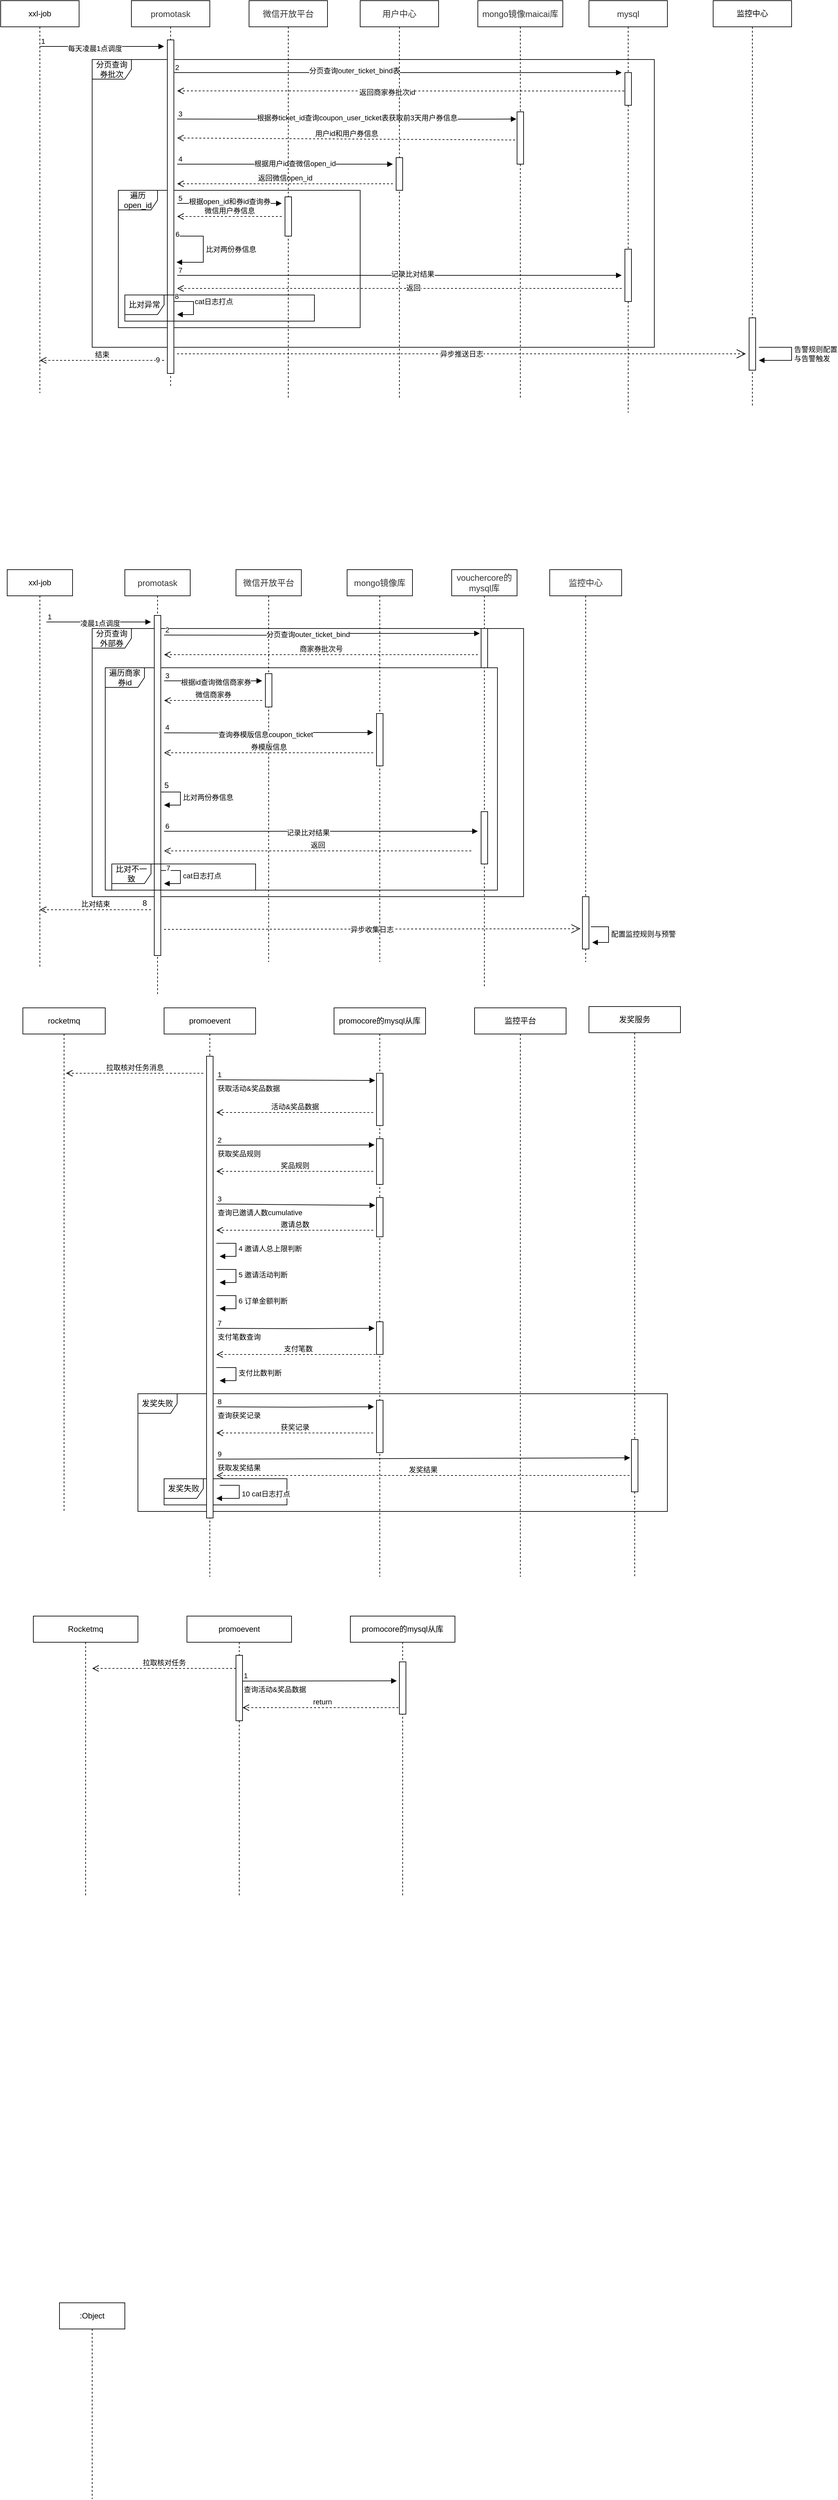 <mxfile version="14.9.8" type="github">
  <diagram id="Lko1mJjZazZBHu9Fduh9" name="Page-1">
    <mxGraphModel dx="1186" dy="614" grid="1" gridSize="10" guides="1" tooltips="1" connect="1" arrows="1" fold="1" page="1" pageScale="1" pageWidth="827" pageHeight="1169" math="0" shadow="0">
      <root>
        <mxCell id="0" />
        <mxCell id="1" parent="0" />
        <mxCell id="-2UiLBpFi5a7ax2FoRXW-70" value="发奖失败" style="shape=umlFrame;whiteSpace=wrap;html=1;" parent="1" vertex="1">
          <mxGeometry x="270" y="2320" width="188" height="40" as="geometry" />
        </mxCell>
        <mxCell id="-2UiLBpFi5a7ax2FoRXW-57" value="发奖失败" style="shape=umlFrame;whiteSpace=wrap;html=1;" parent="1" vertex="1">
          <mxGeometry x="230" y="2190" width="810" height="180" as="geometry" />
        </mxCell>
        <mxCell id="Q3sBBswvDzIRWrq1OGgR-147" value="分页查询外部券" style="shape=umlFrame;whiteSpace=wrap;html=1;" parent="1" vertex="1">
          <mxGeometry x="160" y="1020" width="660" height="410" as="geometry" />
        </mxCell>
        <mxCell id="Q3sBBswvDzIRWrq1OGgR-148" value="遍历商家券id" style="shape=umlFrame;whiteSpace=wrap;html=1;" parent="1" vertex="1">
          <mxGeometry x="180" y="1080" width="600" height="340" as="geometry" />
        </mxCell>
        <mxCell id="Q3sBBswvDzIRWrq1OGgR-82" value="分页查询券批次" style="shape=umlFrame;whiteSpace=wrap;html=1;" parent="1" vertex="1">
          <mxGeometry x="160" y="150" width="860" height="440" as="geometry" />
        </mxCell>
        <mxCell id="Q3sBBswvDzIRWrq1OGgR-76" value="遍历open_id" style="shape=umlFrame;whiteSpace=wrap;html=1;" parent="1" vertex="1">
          <mxGeometry x="200" y="350" width="370" height="210" as="geometry" />
        </mxCell>
        <mxCell id="Q3sBBswvDzIRWrq1OGgR-21" value="xxl-job" style="shape=umlLifeline;perimeter=lifelinePerimeter;whiteSpace=wrap;html=1;container=1;collapsible=0;recursiveResize=0;outlineConnect=0;" parent="1" vertex="1">
          <mxGeometry x="20" y="60" width="120" height="600" as="geometry" />
        </mxCell>
        <mxCell id="Q3sBBswvDzIRWrq1OGgR-22" value="&lt;font color=&quot;#323232&quot;&gt;&lt;span style=&quot;font-size: 13px ; background-color: rgba(255 , 255 , 255 , 0.01)&quot;&gt;promotask&lt;/span&gt;&lt;/font&gt;" style="shape=umlLifeline;perimeter=lifelinePerimeter;whiteSpace=wrap;html=1;container=1;collapsible=0;recursiveResize=0;outlineConnect=0;" parent="1" vertex="1">
          <mxGeometry x="220" y="60" width="120" height="590" as="geometry" />
        </mxCell>
        <mxCell id="Q3sBBswvDzIRWrq1OGgR-30" value="" style="html=1;points=[];perimeter=orthogonalPerimeter;" parent="Q3sBBswvDzIRWrq1OGgR-22" vertex="1">
          <mxGeometry x="55" y="60" width="10" height="510" as="geometry" />
        </mxCell>
        <mxCell id="Q3sBBswvDzIRWrq1OGgR-35" value="" style="endArrow=block;endFill=1;html=1;align=left;verticalAlign=top;" parent="Q3sBBswvDzIRWrq1OGgR-22" edge="1">
          <mxGeometry x="-1" relative="1" as="geometry">
            <mxPoint x="65" y="110" as="sourcePoint" />
            <mxPoint x="750" y="110" as="targetPoint" />
          </mxGeometry>
        </mxCell>
        <mxCell id="Q3sBBswvDzIRWrq1OGgR-36" value="2" style="edgeLabel;resizable=0;html=1;align=left;verticalAlign=bottom;" parent="Q3sBBswvDzIRWrq1OGgR-35" connectable="0" vertex="1">
          <mxGeometry x="-1" relative="1" as="geometry" />
        </mxCell>
        <mxCell id="Q3sBBswvDzIRWrq1OGgR-37" value="&lt;span style=&quot;font-size: 11px&quot;&gt;分页查询outer_ticket_bind表&lt;/span&gt;" style="edgeLabel;html=1;align=center;verticalAlign=middle;resizable=0;points=[];" parent="Q3sBBswvDzIRWrq1OGgR-35" vertex="1" connectable="0">
          <mxGeometry x="-0.194" y="3" relative="1" as="geometry">
            <mxPoint as="offset" />
          </mxGeometry>
        </mxCell>
        <mxCell id="Q3sBBswvDzIRWrq1OGgR-43" value="" style="endArrow=block;endFill=1;html=1;edgeStyle=orthogonalEdgeStyle;align=left;verticalAlign=top;entryX=-0.1;entryY=0.138;entryDx=0;entryDy=0;entryPerimeter=0;" parent="Q3sBBswvDzIRWrq1OGgR-22" target="Q3sBBswvDzIRWrq1OGgR-41" edge="1">
          <mxGeometry x="-1" relative="1" as="geometry">
            <mxPoint x="70" y="181" as="sourcePoint" />
            <mxPoint x="230" y="180" as="targetPoint" />
          </mxGeometry>
        </mxCell>
        <mxCell id="Q3sBBswvDzIRWrq1OGgR-44" value="3" style="edgeLabel;resizable=0;html=1;align=left;verticalAlign=bottom;" parent="Q3sBBswvDzIRWrq1OGgR-43" connectable="0" vertex="1">
          <mxGeometry x="-1" relative="1" as="geometry" />
        </mxCell>
        <mxCell id="Q3sBBswvDzIRWrq1OGgR-45" value="根据券ticket_id查询coupon_user_ticket表获取前3天用户券信息" style="edgeLabel;html=1;align=center;verticalAlign=middle;resizable=0;points=[];" parent="Q3sBBswvDzIRWrq1OGgR-43" vertex="1" connectable="0">
          <mxGeometry x="0.06" y="2" relative="1" as="geometry">
            <mxPoint as="offset" />
          </mxGeometry>
        </mxCell>
        <mxCell id="Q3sBBswvDzIRWrq1OGgR-46" value="用户id和用户券信息" style="html=1;verticalAlign=bottom;endArrow=open;dashed=1;endSize=8;exitX=-0.3;exitY=0.538;exitDx=0;exitDy=0;exitPerimeter=0;" parent="Q3sBBswvDzIRWrq1OGgR-22" source="Q3sBBswvDzIRWrq1OGgR-41" edge="1">
          <mxGeometry relative="1" as="geometry">
            <mxPoint x="580" y="210" as="sourcePoint" />
            <mxPoint x="70" y="210" as="targetPoint" />
          </mxGeometry>
        </mxCell>
        <mxCell id="Q3sBBswvDzIRWrq1OGgR-48" value="" style="endArrow=block;endFill=1;html=1;edgeStyle=orthogonalEdgeStyle;align=left;verticalAlign=top;" parent="Q3sBBswvDzIRWrq1OGgR-22" edge="1">
          <mxGeometry x="-1" relative="1" as="geometry">
            <mxPoint x="70" y="250" as="sourcePoint" />
            <mxPoint x="400" y="250" as="targetPoint" />
          </mxGeometry>
        </mxCell>
        <mxCell id="Q3sBBswvDzIRWrq1OGgR-49" value="4" style="edgeLabel;resizable=0;html=1;align=left;verticalAlign=bottom;" parent="Q3sBBswvDzIRWrq1OGgR-48" connectable="0" vertex="1">
          <mxGeometry x="-1" relative="1" as="geometry" />
        </mxCell>
        <mxCell id="Q3sBBswvDzIRWrq1OGgR-50" value="根据用户id查微信open_id" style="edgeLabel;html=1;align=center;verticalAlign=middle;resizable=0;points=[];" parent="Q3sBBswvDzIRWrq1OGgR-48" vertex="1" connectable="0">
          <mxGeometry x="0.091" y="1" relative="1" as="geometry">
            <mxPoint as="offset" />
          </mxGeometry>
        </mxCell>
        <mxCell id="Q3sBBswvDzIRWrq1OGgR-51" value="返回微信open_id" style="html=1;verticalAlign=bottom;endArrow=open;dashed=1;endSize=8;" parent="Q3sBBswvDzIRWrq1OGgR-22" edge="1">
          <mxGeometry relative="1" as="geometry">
            <mxPoint x="400" y="280" as="sourcePoint" />
            <mxPoint x="70" y="280" as="targetPoint" />
          </mxGeometry>
        </mxCell>
        <mxCell id="Q3sBBswvDzIRWrq1OGgR-54" value="" style="endArrow=block;endFill=1;html=1;edgeStyle=orthogonalEdgeStyle;align=left;verticalAlign=top;" parent="Q3sBBswvDzIRWrq1OGgR-22" edge="1">
          <mxGeometry x="-1" relative="1" as="geometry">
            <mxPoint x="70" y="310" as="sourcePoint" />
            <mxPoint x="230" y="310" as="targetPoint" />
          </mxGeometry>
        </mxCell>
        <mxCell id="Q3sBBswvDzIRWrq1OGgR-55" value="5" style="edgeLabel;resizable=0;html=1;align=left;verticalAlign=bottom;" parent="Q3sBBswvDzIRWrq1OGgR-54" connectable="0" vertex="1">
          <mxGeometry x="-1" relative="1" as="geometry" />
        </mxCell>
        <mxCell id="Q3sBBswvDzIRWrq1OGgR-56" value="根据open_id和券id查询券" style="edgeLabel;html=1;align=center;verticalAlign=middle;resizable=0;points=[];" parent="Q3sBBswvDzIRWrq1OGgR-54" vertex="1" connectable="0">
          <mxGeometry y="3" relative="1" as="geometry">
            <mxPoint as="offset" />
          </mxGeometry>
        </mxCell>
        <mxCell id="Q3sBBswvDzIRWrq1OGgR-57" value="微信用户券信息" style="html=1;verticalAlign=bottom;endArrow=open;dashed=1;endSize=8;" parent="Q3sBBswvDzIRWrq1OGgR-22" edge="1">
          <mxGeometry relative="1" as="geometry">
            <mxPoint x="230" y="330" as="sourcePoint" />
            <mxPoint x="70" y="330" as="targetPoint" />
          </mxGeometry>
        </mxCell>
        <mxCell id="Q3sBBswvDzIRWrq1OGgR-154" value="" style="endArrow=block;endFill=1;html=1;edgeStyle=orthogonalEdgeStyle;align=left;verticalAlign=top;" parent="Q3sBBswvDzIRWrq1OGgR-22" edge="1">
          <mxGeometry x="-1" relative="1" as="geometry">
            <mxPoint x="70" y="420" as="sourcePoint" />
            <mxPoint x="750" y="420" as="targetPoint" />
          </mxGeometry>
        </mxCell>
        <mxCell id="Q3sBBswvDzIRWrq1OGgR-155" value="7" style="edgeLabel;resizable=0;html=1;align=left;verticalAlign=bottom;" parent="Q3sBBswvDzIRWrq1OGgR-154" connectable="0" vertex="1">
          <mxGeometry x="-1" relative="1" as="geometry" />
        </mxCell>
        <mxCell id="Q3sBBswvDzIRWrq1OGgR-156" value="记录比对结果" style="edgeLabel;html=1;align=center;verticalAlign=middle;resizable=0;points=[];" parent="Q3sBBswvDzIRWrq1OGgR-154" vertex="1" connectable="0">
          <mxGeometry x="0.059" y="2" relative="1" as="geometry">
            <mxPoint as="offset" />
          </mxGeometry>
        </mxCell>
        <mxCell id="Q3sBBswvDzIRWrq1OGgR-157" value="" style="html=1;verticalAlign=bottom;endArrow=open;dashed=1;endSize=8;" parent="Q3sBBswvDzIRWrq1OGgR-22" edge="1">
          <mxGeometry x="0.25" y="-10" relative="1" as="geometry">
            <mxPoint x="750" y="440" as="sourcePoint" />
            <mxPoint x="70" y="440" as="targetPoint" />
            <mxPoint as="offset" />
          </mxGeometry>
        </mxCell>
        <mxCell id="Q3sBBswvDzIRWrq1OGgR-158" value="返回" style="edgeLabel;html=1;align=center;verticalAlign=middle;resizable=0;points=[];" parent="Q3sBBswvDzIRWrq1OGgR-157" vertex="1" connectable="0">
          <mxGeometry x="-0.062" y="-1" relative="1" as="geometry">
            <mxPoint as="offset" />
          </mxGeometry>
        </mxCell>
        <mxCell id="Q3sBBswvDzIRWrq1OGgR-23" value="&lt;span style=&quot;color: rgb(50 , 50 , 50) ; font-size: 13px ; background-color: rgba(255 , 255 , 255 , 0.01)&quot;&gt;用户中心&lt;/span&gt;" style="shape=umlLifeline;perimeter=lifelinePerimeter;whiteSpace=wrap;html=1;container=1;collapsible=0;recursiveResize=0;outlineConnect=0;" parent="1" vertex="1">
          <mxGeometry x="570" y="60" width="120" height="610" as="geometry" />
        </mxCell>
        <mxCell id="Q3sBBswvDzIRWrq1OGgR-47" value="" style="html=1;points=[];perimeter=orthogonalPerimeter;" parent="Q3sBBswvDzIRWrq1OGgR-23" vertex="1">
          <mxGeometry x="55" y="240" width="10" height="50" as="geometry" />
        </mxCell>
        <mxCell id="Q3sBBswvDzIRWrq1OGgR-26" value="&lt;span style=&quot;color: rgb(50 , 50 , 50) ; font-size: 13px ; background-color: rgba(255 , 255 , 255 , 0.01)&quot;&gt;微信开放平台&lt;/span&gt;" style="shape=umlLifeline;perimeter=lifelinePerimeter;whiteSpace=wrap;html=1;container=1;collapsible=0;recursiveResize=0;outlineConnect=0;" parent="1" vertex="1">
          <mxGeometry x="400" y="60" width="120" height="610" as="geometry" />
        </mxCell>
        <mxCell id="Q3sBBswvDzIRWrq1OGgR-52" value="" style="html=1;points=[];perimeter=orthogonalPerimeter;" parent="Q3sBBswvDzIRWrq1OGgR-26" vertex="1">
          <mxGeometry x="55" y="300" width="10" height="60" as="geometry" />
        </mxCell>
        <mxCell id="Q3sBBswvDzIRWrq1OGgR-27" value="&lt;span style=&quot;color: rgb(50 , 50 , 50) ; font-size: 13px ; background-color: rgba(255 , 255 , 255 , 0.01)&quot;&gt;mongo镜像maicai库&lt;/span&gt;" style="shape=umlLifeline;perimeter=lifelinePerimeter;whiteSpace=wrap;html=1;container=1;collapsible=0;recursiveResize=0;outlineConnect=0;" parent="1" vertex="1">
          <mxGeometry x="750" y="60" width="130" height="610" as="geometry" />
        </mxCell>
        <mxCell id="Q3sBBswvDzIRWrq1OGgR-41" value="" style="html=1;points=[];perimeter=orthogonalPerimeter;" parent="Q3sBBswvDzIRWrq1OGgR-27" vertex="1">
          <mxGeometry x="60" y="170" width="10" height="80" as="geometry" />
        </mxCell>
        <mxCell id="Q3sBBswvDzIRWrq1OGgR-28" value="&lt;span style=&quot;color: rgb(50 , 50 , 50) ; font-size: 13px ; background-color: rgba(255 , 255 , 255 , 0.01)&quot;&gt;mysql&lt;/span&gt;" style="shape=umlLifeline;perimeter=lifelinePerimeter;whiteSpace=wrap;html=1;container=1;collapsible=0;recursiveResize=0;outlineConnect=0;" parent="1" vertex="1">
          <mxGeometry x="920" y="60" width="120" height="630" as="geometry" />
        </mxCell>
        <mxCell id="Q3sBBswvDzIRWrq1OGgR-31" value="" style="endArrow=block;endFill=1;html=1;align=left;verticalAlign=top;exitX=1.5;exitY=0.238;exitDx=0;exitDy=0;exitPerimeter=0;" parent="1" edge="1">
          <mxGeometry x="-1" relative="1" as="geometry">
            <mxPoint x="80" y="130.0" as="sourcePoint" />
            <mxPoint x="270" y="130" as="targetPoint" />
          </mxGeometry>
        </mxCell>
        <mxCell id="Q3sBBswvDzIRWrq1OGgR-32" value="1" style="edgeLabel;resizable=0;html=1;align=left;verticalAlign=bottom;" parent="Q3sBBswvDzIRWrq1OGgR-31" connectable="0" vertex="1">
          <mxGeometry x="-1" relative="1" as="geometry" />
        </mxCell>
        <mxCell id="Q3sBBswvDzIRWrq1OGgR-33" value="每天凌晨1点调度" style="edgeLabel;html=1;align=center;verticalAlign=middle;resizable=0;points=[];" parent="Q3sBBswvDzIRWrq1OGgR-31" vertex="1" connectable="0">
          <mxGeometry x="-0.122" y="-3" relative="1" as="geometry">
            <mxPoint as="offset" />
          </mxGeometry>
        </mxCell>
        <mxCell id="Q3sBBswvDzIRWrq1OGgR-34" value="" style="html=1;points=[];perimeter=orthogonalPerimeter;" parent="1" vertex="1">
          <mxGeometry x="975" y="170" width="10" height="50" as="geometry" />
        </mxCell>
        <mxCell id="Q3sBBswvDzIRWrq1OGgR-39" value="" style="html=1;verticalAlign=bottom;endArrow=open;dashed=1;endSize=8;exitX=-0.1;exitY=0.563;exitDx=0;exitDy=0;exitPerimeter=0;" parent="1" source="Q3sBBswvDzIRWrq1OGgR-34" edge="1">
          <mxGeometry relative="1" as="geometry">
            <mxPoint x="960" y="210" as="sourcePoint" />
            <mxPoint x="290" y="198" as="targetPoint" />
          </mxGeometry>
        </mxCell>
        <mxCell id="Q3sBBswvDzIRWrq1OGgR-40" value="&lt;span style=&quot;font-size: 11px&quot;&gt;返回商家券批次id&lt;/span&gt;" style="edgeLabel;html=1;align=center;verticalAlign=middle;resizable=0;points=[];" parent="Q3sBBswvDzIRWrq1OGgR-39" vertex="1" connectable="0">
          <mxGeometry x="0.063" y="2" relative="1" as="geometry">
            <mxPoint as="offset" />
          </mxGeometry>
        </mxCell>
        <mxCell id="Q3sBBswvDzIRWrq1OGgR-60" value="比对两份券信息" style="edgeStyle=orthogonalEdgeStyle;html=1;align=left;spacingLeft=2;endArrow=block;rounded=0;" parent="1" edge="1">
          <mxGeometry relative="1" as="geometry">
            <mxPoint x="289" y="420" as="sourcePoint" />
            <Array as="points">
              <mxPoint x="289" y="420" />
              <mxPoint x="330" y="420" />
              <mxPoint x="330" y="460" />
            </Array>
            <mxPoint x="289" y="460" as="targetPoint" />
          </mxGeometry>
        </mxCell>
        <mxCell id="Q3sBBswvDzIRWrq1OGgR-73" value="6" style="edgeLabel;html=1;align=center;verticalAlign=middle;resizable=0;points=[];" parent="Q3sBBswvDzIRWrq1OGgR-60" vertex="1" connectable="0">
          <mxGeometry x="-0.984" y="3" relative="1" as="geometry">
            <mxPoint as="offset" />
          </mxGeometry>
        </mxCell>
        <mxCell id="Q3sBBswvDzIRWrq1OGgR-83" value="结束" style="html=1;verticalAlign=bottom;endArrow=open;dashed=1;endSize=8;" parent="1" target="Q3sBBswvDzIRWrq1OGgR-21" edge="1">
          <mxGeometry relative="1" as="geometry">
            <mxPoint x="270" y="610" as="sourcePoint" />
            <mxPoint x="90" y="570" as="targetPoint" />
          </mxGeometry>
        </mxCell>
        <mxCell id="Q3sBBswvDzIRWrq1OGgR-88" value="9" style="edgeLabel;html=1;align=center;verticalAlign=middle;resizable=0;points=[];" parent="Q3sBBswvDzIRWrq1OGgR-83" vertex="1" connectable="0">
          <mxGeometry x="-0.889" y="-1" relative="1" as="geometry">
            <mxPoint as="offset" />
          </mxGeometry>
        </mxCell>
        <mxCell id="Q3sBBswvDzIRWrq1OGgR-89" value="比对异常" style="shape=umlFrame;whiteSpace=wrap;html=1;" parent="1" vertex="1">
          <mxGeometry x="210" y="510" width="290" height="40" as="geometry" />
        </mxCell>
        <mxCell id="Q3sBBswvDzIRWrq1OGgR-95" value="cat日志打点" style="edgeStyle=orthogonalEdgeStyle;html=1;align=left;spacingLeft=2;endArrow=block;rounded=0;entryX=1;entryY=0;" parent="1" edge="1">
          <mxGeometry relative="1" as="geometry">
            <mxPoint x="285" y="500" as="sourcePoint" />
            <Array as="points">
              <mxPoint x="315" y="520" />
            </Array>
            <mxPoint x="290" y="540" as="targetPoint" />
          </mxGeometry>
        </mxCell>
        <mxCell id="Q3sBBswvDzIRWrq1OGgR-159" value="8" style="edgeLabel;html=1;align=center;verticalAlign=middle;resizable=0;points=[];" parent="Q3sBBswvDzIRWrq1OGgR-95" vertex="1" connectable="0">
          <mxGeometry x="-0.747" y="4" relative="1" as="geometry">
            <mxPoint as="offset" />
          </mxGeometry>
        </mxCell>
        <mxCell id="Q3sBBswvDzIRWrq1OGgR-96" value="监控中心" style="shape=umlLifeline;perimeter=lifelinePerimeter;whiteSpace=wrap;html=1;container=1;collapsible=0;recursiveResize=0;outlineConnect=0;" parent="1" vertex="1">
          <mxGeometry x="1110" y="60" width="120" height="620" as="geometry" />
        </mxCell>
        <mxCell id="Q3sBBswvDzIRWrq1OGgR-98" value="" style="html=1;points=[];perimeter=orthogonalPerimeter;" parent="Q3sBBswvDzIRWrq1OGgR-96" vertex="1">
          <mxGeometry x="55" y="485" width="10" height="80" as="geometry" />
        </mxCell>
        <mxCell id="Q3sBBswvDzIRWrq1OGgR-100" value="告警规则配置&lt;br&gt;与告警触发" style="edgeStyle=orthogonalEdgeStyle;html=1;align=left;spacingLeft=2;endArrow=block;rounded=0;" parent="Q3sBBswvDzIRWrq1OGgR-96" edge="1">
          <mxGeometry relative="1" as="geometry">
            <mxPoint x="70" y="530" as="sourcePoint" />
            <Array as="points">
              <mxPoint x="120" y="530" />
              <mxPoint x="120" y="550" />
            </Array>
            <mxPoint x="70" y="550" as="targetPoint" />
          </mxGeometry>
        </mxCell>
        <mxCell id="Q3sBBswvDzIRWrq1OGgR-101" value="xxl-job" style="shape=umlLifeline;perimeter=lifelinePerimeter;whiteSpace=wrap;html=1;container=1;collapsible=0;recursiveResize=0;outlineConnect=0;" parent="1" vertex="1">
          <mxGeometry x="30" y="930" width="100" height="610" as="geometry" />
        </mxCell>
        <mxCell id="Q3sBBswvDzIRWrq1OGgR-112" value="" style="endArrow=block;endFill=1;html=1;edgeStyle=orthogonalEdgeStyle;align=left;verticalAlign=top;" parent="Q3sBBswvDzIRWrq1OGgR-101" edge="1">
          <mxGeometry x="-1" relative="1" as="geometry">
            <mxPoint x="60" y="80" as="sourcePoint" />
            <mxPoint x="220" y="80" as="targetPoint" />
          </mxGeometry>
        </mxCell>
        <mxCell id="Q3sBBswvDzIRWrq1OGgR-113" value="1" style="edgeLabel;resizable=0;html=1;align=left;verticalAlign=bottom;" parent="Q3sBBswvDzIRWrq1OGgR-112" connectable="0" vertex="1">
          <mxGeometry x="-1" relative="1" as="geometry" />
        </mxCell>
        <mxCell id="Q3sBBswvDzIRWrq1OGgR-114" value="凌晨1点调度" style="edgeLabel;html=1;align=center;verticalAlign=middle;resizable=0;points=[];" parent="Q3sBBswvDzIRWrq1OGgR-112" vertex="1" connectable="0">
          <mxGeometry x="0.025" y="-2" relative="1" as="geometry">
            <mxPoint as="offset" />
          </mxGeometry>
        </mxCell>
        <mxCell id="Q3sBBswvDzIRWrq1OGgR-102" value="&lt;span style=&quot;color: rgb(50 , 50 , 50) ; font-size: 13px ; background-color: rgba(255 , 255 , 255 , 0.01)&quot;&gt;promotask&lt;/span&gt;" style="shape=umlLifeline;perimeter=lifelinePerimeter;whiteSpace=wrap;html=1;container=1;collapsible=0;recursiveResize=0;outlineConnect=0;" parent="1" vertex="1">
          <mxGeometry x="210" y="930" width="100" height="650" as="geometry" />
        </mxCell>
        <mxCell id="Q3sBBswvDzIRWrq1OGgR-115" value="" style="html=1;points=[];perimeter=orthogonalPerimeter;" parent="Q3sBBswvDzIRWrq1OGgR-102" vertex="1">
          <mxGeometry x="45" y="70" width="10" height="520" as="geometry" />
        </mxCell>
        <mxCell id="Q3sBBswvDzIRWrq1OGgR-117" value="" style="endArrow=block;endFill=1;html=1;edgeStyle=orthogonalEdgeStyle;align=left;verticalAlign=top;entryX=-0.2;entryY=0.125;entryDx=0;entryDy=0;entryPerimeter=0;" parent="Q3sBBswvDzIRWrq1OGgR-102" target="Q3sBBswvDzIRWrq1OGgR-116" edge="1">
          <mxGeometry x="-1" relative="1" as="geometry">
            <mxPoint x="60" y="100" as="sourcePoint" />
            <mxPoint x="220" y="100" as="targetPoint" />
          </mxGeometry>
        </mxCell>
        <mxCell id="Q3sBBswvDzIRWrq1OGgR-118" value="2" style="edgeLabel;resizable=0;html=1;align=left;verticalAlign=bottom;" parent="Q3sBBswvDzIRWrq1OGgR-117" connectable="0" vertex="1">
          <mxGeometry x="-1" relative="1" as="geometry" />
        </mxCell>
        <mxCell id="Q3sBBswvDzIRWrq1OGgR-120" value="分页查询outer_ticket_bind" style="edgeLabel;html=1;align=center;verticalAlign=middle;resizable=0;points=[];" parent="Q3sBBswvDzIRWrq1OGgR-117" vertex="1" connectable="0">
          <mxGeometry x="-0.096" y="2" relative="1" as="geometry">
            <mxPoint as="offset" />
          </mxGeometry>
        </mxCell>
        <mxCell id="Q3sBBswvDzIRWrq1OGgR-134" value="比对两份券信息" style="edgeStyle=orthogonalEdgeStyle;html=1;align=left;spacingLeft=2;endArrow=block;rounded=0;entryX=1;entryY=0;" parent="Q3sBBswvDzIRWrq1OGgR-102" edge="1">
          <mxGeometry relative="1" as="geometry">
            <mxPoint x="55" y="340" as="sourcePoint" />
            <Array as="points">
              <mxPoint x="85" y="340" />
            </Array>
            <mxPoint x="60" y="360" as="targetPoint" />
          </mxGeometry>
        </mxCell>
        <mxCell id="Q3sBBswvDzIRWrq1OGgR-136" value="" style="endArrow=block;endFill=1;html=1;edgeStyle=orthogonalEdgeStyle;align=left;verticalAlign=top;" parent="Q3sBBswvDzIRWrq1OGgR-102" edge="1">
          <mxGeometry x="-1" relative="1" as="geometry">
            <mxPoint x="60" y="400" as="sourcePoint" />
            <mxPoint x="540" y="400" as="targetPoint" />
          </mxGeometry>
        </mxCell>
        <mxCell id="Q3sBBswvDzIRWrq1OGgR-137" value="6" style="edgeLabel;resizable=0;html=1;align=left;verticalAlign=bottom;" parent="Q3sBBswvDzIRWrq1OGgR-136" connectable="0" vertex="1">
          <mxGeometry x="-1" relative="1" as="geometry" />
        </mxCell>
        <mxCell id="Q3sBBswvDzIRWrq1OGgR-138" value="记录比对结果" style="edgeLabel;html=1;align=center;verticalAlign=middle;resizable=0;points=[];" parent="Q3sBBswvDzIRWrq1OGgR-136" vertex="1" connectable="0">
          <mxGeometry x="-0.083" y="-2" relative="1" as="geometry">
            <mxPoint as="offset" />
          </mxGeometry>
        </mxCell>
        <mxCell id="Q3sBBswvDzIRWrq1OGgR-139" value="返回" style="html=1;verticalAlign=bottom;endArrow=open;dashed=1;endSize=8;" parent="Q3sBBswvDzIRWrq1OGgR-102" edge="1">
          <mxGeometry relative="1" as="geometry">
            <mxPoint x="530" y="430" as="sourcePoint" />
            <mxPoint x="60" y="430" as="targetPoint" />
          </mxGeometry>
        </mxCell>
        <mxCell id="Q3sBBswvDzIRWrq1OGgR-141" value="cat日志打点" style="edgeStyle=orthogonalEdgeStyle;html=1;align=left;spacingLeft=2;endArrow=block;rounded=0;entryX=1;entryY=0;" parent="Q3sBBswvDzIRWrq1OGgR-102" edge="1">
          <mxGeometry relative="1" as="geometry">
            <mxPoint x="55" y="460" as="sourcePoint" />
            <Array as="points">
              <mxPoint x="85" y="460" />
            </Array>
            <mxPoint x="60" y="480" as="targetPoint" />
          </mxGeometry>
        </mxCell>
        <mxCell id="Q3sBBswvDzIRWrq1OGgR-151" value="7" style="edgeLabel;html=1;align=center;verticalAlign=middle;resizable=0;points=[];" parent="Q3sBBswvDzIRWrq1OGgR-141" vertex="1" connectable="0">
          <mxGeometry x="-0.707" y="4" relative="1" as="geometry">
            <mxPoint as="offset" />
          </mxGeometry>
        </mxCell>
        <mxCell id="Q3sBBswvDzIRWrq1OGgR-162" value="异步收集日志" style="endArrow=open;endSize=12;dashed=1;html=1;entryX=-0.3;entryY=0.613;entryDx=0;entryDy=0;entryPerimeter=0;" parent="Q3sBBswvDzIRWrq1OGgR-102" target="Q3sBBswvDzIRWrq1OGgR-142" edge="1">
          <mxGeometry width="160" relative="1" as="geometry">
            <mxPoint x="60" y="550" as="sourcePoint" />
            <mxPoint x="690" y="550" as="targetPoint" />
          </mxGeometry>
        </mxCell>
        <mxCell id="Q3sBBswvDzIRWrq1OGgR-105" value="&lt;font color=&quot;#323232&quot;&gt;&lt;span style=&quot;font-size: 13px ; background-color: rgba(255 , 255 , 255 , 0.01)&quot;&gt;微信开放平台&lt;/span&gt;&lt;/font&gt;" style="shape=umlLifeline;perimeter=lifelinePerimeter;whiteSpace=wrap;html=1;container=1;collapsible=0;recursiveResize=0;outlineConnect=0;" parent="1" vertex="1">
          <mxGeometry x="380" y="930" width="100" height="600" as="geometry" />
        </mxCell>
        <mxCell id="Q3sBBswvDzIRWrq1OGgR-122" value="" style="html=1;points=[];perimeter=orthogonalPerimeter;" parent="Q3sBBswvDzIRWrq1OGgR-105" vertex="1">
          <mxGeometry x="45" y="159" width="10" height="51" as="geometry" />
        </mxCell>
        <mxCell id="Q3sBBswvDzIRWrq1OGgR-108" value="&lt;font color=&quot;#323232&quot;&gt;&lt;span style=&quot;font-size: 13px ; background-color: rgba(255 , 255 , 255 , 0.01)&quot;&gt;mongo镜像库&lt;/span&gt;&lt;/font&gt;" style="shape=umlLifeline;perimeter=lifelinePerimeter;whiteSpace=wrap;html=1;container=1;collapsible=0;recursiveResize=0;outlineConnect=0;" parent="1" vertex="1">
          <mxGeometry x="550" y="930" width="100" height="600" as="geometry" />
        </mxCell>
        <mxCell id="Q3sBBswvDzIRWrq1OGgR-128" value="" style="html=1;points=[];perimeter=orthogonalPerimeter;" parent="Q3sBBswvDzIRWrq1OGgR-108" vertex="1">
          <mxGeometry x="45" y="220" width="10" height="80" as="geometry" />
        </mxCell>
        <mxCell id="Q3sBBswvDzIRWrq1OGgR-109" value="&lt;font color=&quot;#323232&quot;&gt;&lt;span style=&quot;font-size: 13px ; background-color: rgba(255 , 255 , 255 , 0.01)&quot;&gt;vouchercore的mysql库&lt;/span&gt;&lt;/font&gt;" style="shape=umlLifeline;perimeter=lifelinePerimeter;whiteSpace=wrap;html=1;container=1;collapsible=0;recursiveResize=0;outlineConnect=0;" parent="1" vertex="1">
          <mxGeometry x="710" y="930" width="100" height="640" as="geometry" />
        </mxCell>
        <mxCell id="Q3sBBswvDzIRWrq1OGgR-135" value="" style="html=1;points=[];perimeter=orthogonalPerimeter;" parent="Q3sBBswvDzIRWrq1OGgR-109" vertex="1">
          <mxGeometry x="45" y="370" width="10" height="80" as="geometry" />
        </mxCell>
        <mxCell id="Q3sBBswvDzIRWrq1OGgR-110" value="&lt;font color=&quot;#323232&quot;&gt;&lt;span style=&quot;font-size: 13px ; background-color: rgba(255 , 255 , 255 , 0.01)&quot;&gt;监控中心&lt;/span&gt;&lt;/font&gt;" style="shape=umlLifeline;perimeter=lifelinePerimeter;whiteSpace=wrap;html=1;container=1;collapsible=0;recursiveResize=0;outlineConnect=0;" parent="1" vertex="1">
          <mxGeometry x="860" y="930" width="110" height="600" as="geometry" />
        </mxCell>
        <mxCell id="Q3sBBswvDzIRWrq1OGgR-142" value="" style="html=1;points=[];perimeter=orthogonalPerimeter;" parent="Q3sBBswvDzIRWrq1OGgR-110" vertex="1">
          <mxGeometry x="50" y="500" width="10" height="80" as="geometry" />
        </mxCell>
        <mxCell id="Q3sBBswvDzIRWrq1OGgR-145" value="配置监控规则与预警" style="edgeStyle=orthogonalEdgeStyle;html=1;align=left;spacingLeft=2;endArrow=block;rounded=0;exitX=1.3;exitY=0.575;exitDx=0;exitDy=0;exitPerimeter=0;" parent="Q3sBBswvDzIRWrq1OGgR-110" source="Q3sBBswvDzIRWrq1OGgR-142" edge="1">
          <mxGeometry relative="1" as="geometry">
            <mxPoint x="60" y="530" as="sourcePoint" />
            <Array as="points">
              <mxPoint x="90" y="546" />
              <mxPoint x="90" y="570" />
            </Array>
            <mxPoint x="65" y="570" as="targetPoint" />
          </mxGeometry>
        </mxCell>
        <mxCell id="Q3sBBswvDzIRWrq1OGgR-116" value="" style="html=1;points=[];perimeter=orthogonalPerimeter;" parent="1" vertex="1">
          <mxGeometry x="755" y="1020" width="10" height="60" as="geometry" />
        </mxCell>
        <mxCell id="Q3sBBswvDzIRWrq1OGgR-121" value="商家券批次号" style="html=1;verticalAlign=bottom;endArrow=open;dashed=1;endSize=8;" parent="1" edge="1">
          <mxGeometry relative="1" as="geometry">
            <mxPoint x="750" y="1060" as="sourcePoint" />
            <mxPoint x="270" y="1060" as="targetPoint" />
            <Array as="points" />
          </mxGeometry>
        </mxCell>
        <mxCell id="Q3sBBswvDzIRWrq1OGgR-123" value="" style="endArrow=block;endFill=1;html=1;edgeStyle=orthogonalEdgeStyle;align=left;verticalAlign=top;" parent="1" edge="1">
          <mxGeometry x="-1" relative="1" as="geometry">
            <mxPoint x="270" y="1100" as="sourcePoint" />
            <mxPoint x="420" y="1100" as="targetPoint" />
            <Array as="points">
              <mxPoint x="380" y="1100" />
              <mxPoint x="380" y="1100" />
            </Array>
          </mxGeometry>
        </mxCell>
        <mxCell id="Q3sBBswvDzIRWrq1OGgR-124" value="3" style="edgeLabel;resizable=0;html=1;align=left;verticalAlign=bottom;" parent="Q3sBBswvDzIRWrq1OGgR-123" connectable="0" vertex="1">
          <mxGeometry x="-1" relative="1" as="geometry" />
        </mxCell>
        <mxCell id="Q3sBBswvDzIRWrq1OGgR-125" value="根据id查询微信商家券" style="edgeLabel;html=1;align=center;verticalAlign=middle;resizable=0;points=[];" parent="Q3sBBswvDzIRWrq1OGgR-123" vertex="1" connectable="0">
          <mxGeometry x="0.067" y="-2" relative="1" as="geometry">
            <mxPoint x="-1" as="offset" />
          </mxGeometry>
        </mxCell>
        <mxCell id="Q3sBBswvDzIRWrq1OGgR-127" value="微信商家券" style="html=1;verticalAlign=bottom;endArrow=open;dashed=1;endSize=8;" parent="1" edge="1">
          <mxGeometry relative="1" as="geometry">
            <mxPoint x="420" y="1130" as="sourcePoint" />
            <mxPoint x="270" y="1130" as="targetPoint" />
          </mxGeometry>
        </mxCell>
        <mxCell id="Q3sBBswvDzIRWrq1OGgR-129" value="" style="endArrow=block;endFill=1;html=1;edgeStyle=orthogonalEdgeStyle;align=left;verticalAlign=top;entryX=-0.5;entryY=0.363;entryDx=0;entryDy=0;entryPerimeter=0;" parent="1" target="Q3sBBswvDzIRWrq1OGgR-128" edge="1">
          <mxGeometry x="-1" relative="1" as="geometry">
            <mxPoint x="270" y="1179.5" as="sourcePoint" />
            <mxPoint x="430" y="1179.5" as="targetPoint" />
          </mxGeometry>
        </mxCell>
        <mxCell id="Q3sBBswvDzIRWrq1OGgR-130" value="4" style="edgeLabel;resizable=0;html=1;align=left;verticalAlign=bottom;" parent="Q3sBBswvDzIRWrq1OGgR-129" connectable="0" vertex="1">
          <mxGeometry x="-1" relative="1" as="geometry" />
        </mxCell>
        <mxCell id="Q3sBBswvDzIRWrq1OGgR-131" value="查询券模版信息coupon_ticket" style="edgeLabel;html=1;align=center;verticalAlign=middle;resizable=0;points=[];" parent="Q3sBBswvDzIRWrq1OGgR-129" vertex="1" connectable="0">
          <mxGeometry x="-0.033" y="-1" relative="1" as="geometry">
            <mxPoint y="1" as="offset" />
          </mxGeometry>
        </mxCell>
        <mxCell id="Q3sBBswvDzIRWrq1OGgR-132" value="券模版信息" style="html=1;verticalAlign=bottom;endArrow=open;dashed=1;endSize=8;" parent="1" edge="1">
          <mxGeometry relative="1" as="geometry">
            <mxPoint x="590" y="1210" as="sourcePoint" />
            <mxPoint x="270" y="1210" as="targetPoint" />
          </mxGeometry>
        </mxCell>
        <mxCell id="Q3sBBswvDzIRWrq1OGgR-146" value="&amp;nbsp; 5" style="text;html=1;align=center;verticalAlign=middle;resizable=0;points=[];autosize=1;strokeColor=none;" parent="1" vertex="1">
          <mxGeometry x="255" y="1250" width="30" height="20" as="geometry" />
        </mxCell>
        <mxCell id="Q3sBBswvDzIRWrq1OGgR-150" value="比对结束" style="html=1;verticalAlign=bottom;endArrow=open;dashed=1;endSize=8;" parent="1" edge="1">
          <mxGeometry relative="1" as="geometry">
            <mxPoint x="250" y="1450" as="sourcePoint" />
            <mxPoint x="80" y="1450" as="targetPoint" />
          </mxGeometry>
        </mxCell>
        <mxCell id="Q3sBBswvDzIRWrq1OGgR-153" value="" style="html=1;points=[];perimeter=orthogonalPerimeter;" parent="1" vertex="1">
          <mxGeometry x="975" y="440" width="10" height="80" as="geometry" />
        </mxCell>
        <mxCell id="Q3sBBswvDzIRWrq1OGgR-161" value="8" style="text;html=1;align=center;verticalAlign=middle;resizable=0;points=[];autosize=1;strokeColor=none;" parent="1" vertex="1">
          <mxGeometry x="230" y="1430" width="20" height="20" as="geometry" />
        </mxCell>
        <mxCell id="Q3sBBswvDzIRWrq1OGgR-97" value="异步推送日志" style="endArrow=open;endSize=12;dashed=1;html=1;" parent="1" edge="1">
          <mxGeometry width="160" relative="1" as="geometry">
            <mxPoint x="290" y="600" as="sourcePoint" />
            <mxPoint x="1160" y="600" as="targetPoint" />
          </mxGeometry>
        </mxCell>
        <mxCell id="Q3sBBswvDzIRWrq1OGgR-164" value="比对不一致" style="shape=umlFrame;whiteSpace=wrap;html=1;strokeColor=#000000;fillColor=#FFFFFF;" parent="1" vertex="1">
          <mxGeometry x="190" y="1380" width="220" height="40" as="geometry" />
        </mxCell>
        <mxCell id="-2UiLBpFi5a7ax2FoRXW-1" value="promoevent" style="shape=umlLifeline;perimeter=lifelinePerimeter;whiteSpace=wrap;html=1;container=1;collapsible=0;recursiveResize=0;outlineConnect=0;" parent="1" vertex="1">
          <mxGeometry x="270" y="1600" width="140" height="870" as="geometry" />
        </mxCell>
        <mxCell id="-2UiLBpFi5a7ax2FoRXW-4" value="" style="html=1;points=[];perimeter=orthogonalPerimeter;" parent="-2UiLBpFi5a7ax2FoRXW-1" vertex="1">
          <mxGeometry x="65" y="74" width="10" height="706" as="geometry" />
        </mxCell>
        <mxCell id="-2UiLBpFi5a7ax2FoRXW-8" value="获取活动&amp;amp;奖品数据" style="endArrow=block;endFill=1;html=1;align=left;verticalAlign=top;entryX=-0.2;entryY=0.138;entryDx=0;entryDy=0;entryPerimeter=0;" parent="-2UiLBpFi5a7ax2FoRXW-1" target="-2UiLBpFi5a7ax2FoRXW-7" edge="1">
          <mxGeometry x="-1" relative="1" as="geometry">
            <mxPoint x="80" y="110" as="sourcePoint" />
            <mxPoint x="240" y="110" as="targetPoint" />
          </mxGeometry>
        </mxCell>
        <mxCell id="-2UiLBpFi5a7ax2FoRXW-9" value="1" style="edgeLabel;resizable=0;html=1;align=left;verticalAlign=bottom;" parent="-2UiLBpFi5a7ax2FoRXW-8" connectable="0" vertex="1">
          <mxGeometry x="-1" relative="1" as="geometry" />
        </mxCell>
        <mxCell id="-2UiLBpFi5a7ax2FoRXW-13" value="活动&amp;amp;奖品数据" style="html=1;verticalAlign=bottom;endArrow=open;dashed=1;endSize=8;" parent="-2UiLBpFi5a7ax2FoRXW-1" edge="1">
          <mxGeometry relative="1" as="geometry">
            <mxPoint x="320" y="160" as="sourcePoint" />
            <mxPoint x="80" y="160" as="targetPoint" />
          </mxGeometry>
        </mxCell>
        <mxCell id="-2UiLBpFi5a7ax2FoRXW-15" value="获取奖品规则" style="endArrow=block;endFill=1;html=1;align=left;verticalAlign=top;entryX=-0.3;entryY=0.138;entryDx=0;entryDy=0;entryPerimeter=0;" parent="-2UiLBpFi5a7ax2FoRXW-1" target="-2UiLBpFi5a7ax2FoRXW-14" edge="1">
          <mxGeometry x="-1" relative="1" as="geometry">
            <mxPoint x="80" y="210" as="sourcePoint" />
            <mxPoint x="240" y="210" as="targetPoint" />
          </mxGeometry>
        </mxCell>
        <mxCell id="-2UiLBpFi5a7ax2FoRXW-16" value="2" style="edgeLabel;resizable=0;html=1;align=left;verticalAlign=bottom;" parent="-2UiLBpFi5a7ax2FoRXW-15" connectable="0" vertex="1">
          <mxGeometry x="-1" relative="1" as="geometry" />
        </mxCell>
        <mxCell id="-2UiLBpFi5a7ax2FoRXW-19" value="&lt;span style=&quot;font-size: 11px&quot;&gt;查询已邀请人数cumulative&lt;/span&gt;" style="endArrow=block;endFill=1;html=1;align=left;verticalAlign=top;entryX=-0.2;entryY=0.2;entryDx=0;entryDy=0;entryPerimeter=0;" parent="-2UiLBpFi5a7ax2FoRXW-1" target="-2UiLBpFi5a7ax2FoRXW-18" edge="1">
          <mxGeometry x="-1" relative="1" as="geometry">
            <mxPoint x="80" y="300" as="sourcePoint" />
            <mxPoint x="240" y="300" as="targetPoint" />
          </mxGeometry>
        </mxCell>
        <mxCell id="-2UiLBpFi5a7ax2FoRXW-20" value="3" style="edgeLabel;resizable=0;html=1;align=left;verticalAlign=bottom;" parent="-2UiLBpFi5a7ax2FoRXW-19" connectable="0" vertex="1">
          <mxGeometry x="-1" relative="1" as="geometry" />
        </mxCell>
        <mxCell id="-2UiLBpFi5a7ax2FoRXW-21" value="邀请总数" style="html=1;verticalAlign=bottom;endArrow=open;dashed=1;endSize=8;" parent="-2UiLBpFi5a7ax2FoRXW-1" edge="1">
          <mxGeometry relative="1" as="geometry">
            <mxPoint x="320" y="340" as="sourcePoint" />
            <mxPoint x="80" y="340" as="targetPoint" />
          </mxGeometry>
        </mxCell>
        <mxCell id="-2UiLBpFi5a7ax2FoRXW-23" value="4 邀请人总上限判断" style="edgeStyle=orthogonalEdgeStyle;html=1;align=left;spacingLeft=2;endArrow=block;rounded=0;entryX=1;entryY=0;" parent="-2UiLBpFi5a7ax2FoRXW-1" edge="1">
          <mxGeometry relative="1" as="geometry">
            <mxPoint x="80" y="360" as="sourcePoint" />
            <Array as="points">
              <mxPoint x="110" y="360" />
            </Array>
            <mxPoint x="85" y="380" as="targetPoint" />
          </mxGeometry>
        </mxCell>
        <mxCell id="-2UiLBpFi5a7ax2FoRXW-27" value="5 邀请活动判断" style="edgeStyle=orthogonalEdgeStyle;html=1;align=left;spacingLeft=2;endArrow=block;rounded=0;entryX=1;entryY=0;" parent="-2UiLBpFi5a7ax2FoRXW-1" edge="1">
          <mxGeometry relative="1" as="geometry">
            <mxPoint x="80" y="400" as="sourcePoint" />
            <Array as="points">
              <mxPoint x="110" y="400" />
            </Array>
            <mxPoint x="85" y="420" as="targetPoint" />
          </mxGeometry>
        </mxCell>
        <mxCell id="-2UiLBpFi5a7ax2FoRXW-33" value="支付笔数查询" style="endArrow=block;endFill=1;html=1;edgeStyle=orthogonalEdgeStyle;align=left;verticalAlign=top;entryX=-0.3;entryY=0.2;entryDx=0;entryDy=0;entryPerimeter=0;" parent="-2UiLBpFi5a7ax2FoRXW-1" target="-2UiLBpFi5a7ax2FoRXW-32" edge="1">
          <mxGeometry x="-1" relative="1" as="geometry">
            <mxPoint x="80" y="490" as="sourcePoint" />
            <mxPoint x="240" y="490" as="targetPoint" />
          </mxGeometry>
        </mxCell>
        <mxCell id="-2UiLBpFi5a7ax2FoRXW-34" value="7" style="edgeLabel;resizable=0;html=1;align=left;verticalAlign=bottom;" parent="-2UiLBpFi5a7ax2FoRXW-33" connectable="0" vertex="1">
          <mxGeometry x="-1" relative="1" as="geometry" />
        </mxCell>
        <mxCell id="-2UiLBpFi5a7ax2FoRXW-35" value="支付笔数" style="html=1;verticalAlign=bottom;endArrow=open;dashed=1;endSize=8;" parent="-2UiLBpFi5a7ax2FoRXW-1" source="-2UiLBpFi5a7ax2FoRXW-6" edge="1">
          <mxGeometry relative="1" as="geometry">
            <mxPoint x="160" y="530" as="sourcePoint" />
            <mxPoint x="80" y="530" as="targetPoint" />
            <Array as="points">
              <mxPoint x="260" y="530" />
            </Array>
          </mxGeometry>
        </mxCell>
        <mxCell id="-2UiLBpFi5a7ax2FoRXW-37" value="支付比数判断" style="edgeStyle=orthogonalEdgeStyle;html=1;align=left;spacingLeft=2;endArrow=block;rounded=0;entryX=1;entryY=0;" parent="-2UiLBpFi5a7ax2FoRXW-1" edge="1">
          <mxGeometry relative="1" as="geometry">
            <mxPoint x="80" y="550" as="sourcePoint" />
            <Array as="points">
              <mxPoint x="110" y="550" />
            </Array>
            <mxPoint x="85" y="570" as="targetPoint" />
          </mxGeometry>
        </mxCell>
        <mxCell id="-2UiLBpFi5a7ax2FoRXW-46" value="查询获奖记录" style="endArrow=block;endFill=1;html=1;edgeStyle=orthogonalEdgeStyle;align=left;verticalAlign=top;entryX=-0.4;entryY=0.125;entryDx=0;entryDy=0;entryPerimeter=0;" parent="-2UiLBpFi5a7ax2FoRXW-1" target="-2UiLBpFi5a7ax2FoRXW-45" edge="1">
          <mxGeometry x="-1" relative="1" as="geometry">
            <mxPoint x="80" y="610" as="sourcePoint" />
            <mxPoint x="240" y="610" as="targetPoint" />
          </mxGeometry>
        </mxCell>
        <mxCell id="-2UiLBpFi5a7ax2FoRXW-47" value="8" style="edgeLabel;resizable=0;html=1;align=left;verticalAlign=bottom;" parent="-2UiLBpFi5a7ax2FoRXW-46" connectable="0" vertex="1">
          <mxGeometry x="-1" relative="1" as="geometry" />
        </mxCell>
        <mxCell id="-2UiLBpFi5a7ax2FoRXW-48" value="获奖记录" style="html=1;verticalAlign=bottom;endArrow=open;dashed=1;endSize=8;" parent="-2UiLBpFi5a7ax2FoRXW-1" edge="1">
          <mxGeometry relative="1" as="geometry">
            <mxPoint x="320" y="650" as="sourcePoint" />
            <mxPoint x="80" y="650" as="targetPoint" />
          </mxGeometry>
        </mxCell>
        <mxCell id="-2UiLBpFi5a7ax2FoRXW-59" value="获取发奖结果" style="endArrow=block;endFill=1;html=1;align=left;verticalAlign=top;entryX=-0.2;entryY=0.35;entryDx=0;entryDy=0;entryPerimeter=0;" parent="-2UiLBpFi5a7ax2FoRXW-1" target="-2UiLBpFi5a7ax2FoRXW-58" edge="1">
          <mxGeometry x="-1" relative="1" as="geometry">
            <mxPoint x="80" y="690" as="sourcePoint" />
            <mxPoint x="240" y="690" as="targetPoint" />
          </mxGeometry>
        </mxCell>
        <mxCell id="-2UiLBpFi5a7ax2FoRXW-60" value="9" style="edgeLabel;resizable=0;html=1;align=left;verticalAlign=bottom;" parent="-2UiLBpFi5a7ax2FoRXW-59" connectable="0" vertex="1">
          <mxGeometry x="-1" relative="1" as="geometry" />
        </mxCell>
        <mxCell id="-2UiLBpFi5a7ax2FoRXW-61" value="发奖结果" style="html=1;verticalAlign=bottom;endArrow=open;dashed=1;endSize=8;exitX=-0.3;exitY=0.688;exitDx=0;exitDy=0;exitPerimeter=0;" parent="-2UiLBpFi5a7ax2FoRXW-1" source="-2UiLBpFi5a7ax2FoRXW-58" edge="1">
          <mxGeometry relative="1" as="geometry">
            <mxPoint x="160" y="730" as="sourcePoint" />
            <mxPoint x="80" y="715" as="targetPoint" />
          </mxGeometry>
        </mxCell>
        <mxCell id="-2UiLBpFi5a7ax2FoRXW-69" value="10 cat日志打点" style="edgeStyle=orthogonalEdgeStyle;html=1;align=left;spacingLeft=2;endArrow=block;rounded=0;entryX=1;entryY=0;" parent="-2UiLBpFi5a7ax2FoRXW-1" edge="1">
          <mxGeometry relative="1" as="geometry">
            <mxPoint x="85" y="730" as="sourcePoint" />
            <Array as="points">
              <mxPoint x="115" y="730" />
            </Array>
            <mxPoint x="80" y="750" as="targetPoint" />
          </mxGeometry>
        </mxCell>
        <mxCell id="-2UiLBpFi5a7ax2FoRXW-3" value="rocketmq" style="shape=umlLifeline;perimeter=lifelinePerimeter;whiteSpace=wrap;html=1;container=1;collapsible=0;recursiveResize=0;outlineConnect=0;" parent="1" vertex="1">
          <mxGeometry x="54" y="1600" width="126" height="770" as="geometry" />
        </mxCell>
        <mxCell id="-2UiLBpFi5a7ax2FoRXW-5" value="拉取核对任务消息" style="html=1;verticalAlign=bottom;endArrow=open;dashed=1;endSize=8;" parent="-2UiLBpFi5a7ax2FoRXW-3" edge="1">
          <mxGeometry relative="1" as="geometry">
            <mxPoint x="276" y="100" as="sourcePoint" />
            <mxPoint x="66" y="100" as="targetPoint" />
          </mxGeometry>
        </mxCell>
        <mxCell id="-2UiLBpFi5a7ax2FoRXW-6" value="promocore的mysql从库" style="shape=umlLifeline;perimeter=lifelinePerimeter;whiteSpace=wrap;html=1;container=1;collapsible=0;recursiveResize=0;outlineConnect=0;" parent="1" vertex="1">
          <mxGeometry x="530" y="1600" width="140" height="870" as="geometry" />
        </mxCell>
        <mxCell id="-2UiLBpFi5a7ax2FoRXW-7" value="" style="html=1;points=[];perimeter=orthogonalPerimeter;" parent="-2UiLBpFi5a7ax2FoRXW-6" vertex="1">
          <mxGeometry x="65" y="100" width="10" height="80" as="geometry" />
        </mxCell>
        <mxCell id="-2UiLBpFi5a7ax2FoRXW-14" value="" style="html=1;points=[];perimeter=orthogonalPerimeter;" parent="-2UiLBpFi5a7ax2FoRXW-6" vertex="1">
          <mxGeometry x="65" y="200" width="10" height="70" as="geometry" />
        </mxCell>
        <mxCell id="-2UiLBpFi5a7ax2FoRXW-18" value="" style="html=1;points=[];perimeter=orthogonalPerimeter;" parent="-2UiLBpFi5a7ax2FoRXW-6" vertex="1">
          <mxGeometry x="65" y="290" width="10" height="60" as="geometry" />
        </mxCell>
        <mxCell id="-2UiLBpFi5a7ax2FoRXW-32" value="" style="html=1;points=[];perimeter=orthogonalPerimeter;" parent="-2UiLBpFi5a7ax2FoRXW-6" vertex="1">
          <mxGeometry x="65" y="480" width="10" height="50" as="geometry" />
        </mxCell>
        <mxCell id="-2UiLBpFi5a7ax2FoRXW-45" value="" style="html=1;points=[];perimeter=orthogonalPerimeter;" parent="-2UiLBpFi5a7ax2FoRXW-6" vertex="1">
          <mxGeometry x="65" y="600" width="10" height="80" as="geometry" />
        </mxCell>
        <mxCell id="-2UiLBpFi5a7ax2FoRXW-17" value="奖品规则" style="html=1;verticalAlign=bottom;endArrow=open;dashed=1;endSize=8;" parent="1" edge="1">
          <mxGeometry relative="1" as="geometry">
            <mxPoint x="590" y="1850" as="sourcePoint" />
            <mxPoint x="350" y="1850" as="targetPoint" />
          </mxGeometry>
        </mxCell>
        <mxCell id="-2UiLBpFi5a7ax2FoRXW-31" value="6 订单金额判断" style="edgeStyle=orthogonalEdgeStyle;html=1;align=left;spacingLeft=2;endArrow=block;rounded=0;entryX=1;entryY=0;" parent="1" edge="1">
          <mxGeometry relative="1" as="geometry">
            <mxPoint x="350" y="2040" as="sourcePoint" />
            <Array as="points">
              <mxPoint x="380" y="2040" />
            </Array>
            <mxPoint x="355" y="2060" as="targetPoint" />
          </mxGeometry>
        </mxCell>
        <mxCell id="-2UiLBpFi5a7ax2FoRXW-38" value="监控平台" style="shape=umlLifeline;perimeter=lifelinePerimeter;whiteSpace=wrap;html=1;container=1;collapsible=0;recursiveResize=0;outlineConnect=0;" parent="1" vertex="1">
          <mxGeometry x="745" y="1600" width="140" height="870" as="geometry" />
        </mxCell>
        <mxCell id="-2UiLBpFi5a7ax2FoRXW-55" value="发奖服务" style="shape=umlLifeline;perimeter=lifelinePerimeter;whiteSpace=wrap;html=1;container=1;collapsible=0;recursiveResize=0;outlineConnect=0;" parent="1" vertex="1">
          <mxGeometry x="920" y="1598" width="140" height="872" as="geometry" />
        </mxCell>
        <mxCell id="-2UiLBpFi5a7ax2FoRXW-58" value="" style="html=1;points=[];perimeter=orthogonalPerimeter;" parent="-2UiLBpFi5a7ax2FoRXW-55" vertex="1">
          <mxGeometry x="65" y="662" width="10" height="80" as="geometry" />
        </mxCell>
        <mxCell id="-2UiLBpFi5a7ax2FoRXW-71" value="Rocketmq" style="shape=umlLifeline;perimeter=lifelinePerimeter;whiteSpace=wrap;html=1;container=1;collapsible=0;recursiveResize=0;outlineConnect=0;" parent="1" vertex="1">
          <mxGeometry x="70" y="2530" width="160" height="430" as="geometry" />
        </mxCell>
        <mxCell id="-2UiLBpFi5a7ax2FoRXW-72" value="promoevent" style="shape=umlLifeline;perimeter=lifelinePerimeter;whiteSpace=wrap;html=1;container=1;collapsible=0;recursiveResize=0;outlineConnect=0;" parent="1" vertex="1">
          <mxGeometry x="305" y="2530" width="160" height="430" as="geometry" />
        </mxCell>
        <mxCell id="-2UiLBpFi5a7ax2FoRXW-74" value="" style="html=1;points=[];perimeter=orthogonalPerimeter;" parent="-2UiLBpFi5a7ax2FoRXW-72" vertex="1">
          <mxGeometry x="75" y="60" width="10" height="100" as="geometry" />
        </mxCell>
        <mxCell id="-2UiLBpFi5a7ax2FoRXW-80" value="return" style="html=1;verticalAlign=bottom;endArrow=open;dashed=1;endSize=8;" parent="-2UiLBpFi5a7ax2FoRXW-72" source="-2UiLBpFi5a7ax2FoRXW-73" edge="1">
          <mxGeometry relative="1" as="geometry">
            <mxPoint x="165" y="140" as="sourcePoint" />
            <mxPoint x="85" y="140" as="targetPoint" />
          </mxGeometry>
        </mxCell>
        <mxCell id="-2UiLBpFi5a7ax2FoRXW-73" value="promocore的mysql从库" style="shape=umlLifeline;perimeter=lifelinePerimeter;whiteSpace=wrap;html=1;container=1;collapsible=0;recursiveResize=0;outlineConnect=0;" parent="1" vertex="1">
          <mxGeometry x="555" y="2530" width="160" height="430" as="geometry" />
        </mxCell>
        <mxCell id="-2UiLBpFi5a7ax2FoRXW-78" value="" style="html=1;points=[];perimeter=orthogonalPerimeter;" parent="-2UiLBpFi5a7ax2FoRXW-73" vertex="1">
          <mxGeometry x="75" y="70" width="10" height="80" as="geometry" />
        </mxCell>
        <mxCell id="-2UiLBpFi5a7ax2FoRXW-75" value="拉取核对任务" style="html=1;verticalAlign=bottom;endArrow=open;dashed=1;endSize=8;" parent="1" edge="1">
          <mxGeometry relative="1" as="geometry">
            <mxPoint x="380" y="2610" as="sourcePoint" />
            <mxPoint x="160" y="2610" as="targetPoint" />
          </mxGeometry>
        </mxCell>
        <mxCell id="-2UiLBpFi5a7ax2FoRXW-76" value="查询活动&amp;amp;奖品数据" style="endArrow=block;endFill=1;html=1;align=left;verticalAlign=top;" parent="1" edge="1">
          <mxGeometry x="-1" relative="1" as="geometry">
            <mxPoint x="390" y="2629.4" as="sourcePoint" />
            <mxPoint x="626" y="2629" as="targetPoint" />
          </mxGeometry>
        </mxCell>
        <mxCell id="-2UiLBpFi5a7ax2FoRXW-77" value="1" style="edgeLabel;resizable=0;html=1;align=left;verticalAlign=bottom;" parent="-2UiLBpFi5a7ax2FoRXW-76" connectable="0" vertex="1">
          <mxGeometry x="-1" relative="1" as="geometry" />
        </mxCell>
        <mxCell id="dIPXyR0WP_CqWNbFkgD1-1" value=":Object" style="shape=umlLifeline;perimeter=lifelinePerimeter;whiteSpace=wrap;html=1;container=1;collapsible=0;recursiveResize=0;outlineConnect=0;" vertex="1" parent="1">
          <mxGeometry x="110" y="3580" width="100" height="300" as="geometry" />
        </mxCell>
      </root>
    </mxGraphModel>
  </diagram>
</mxfile>

